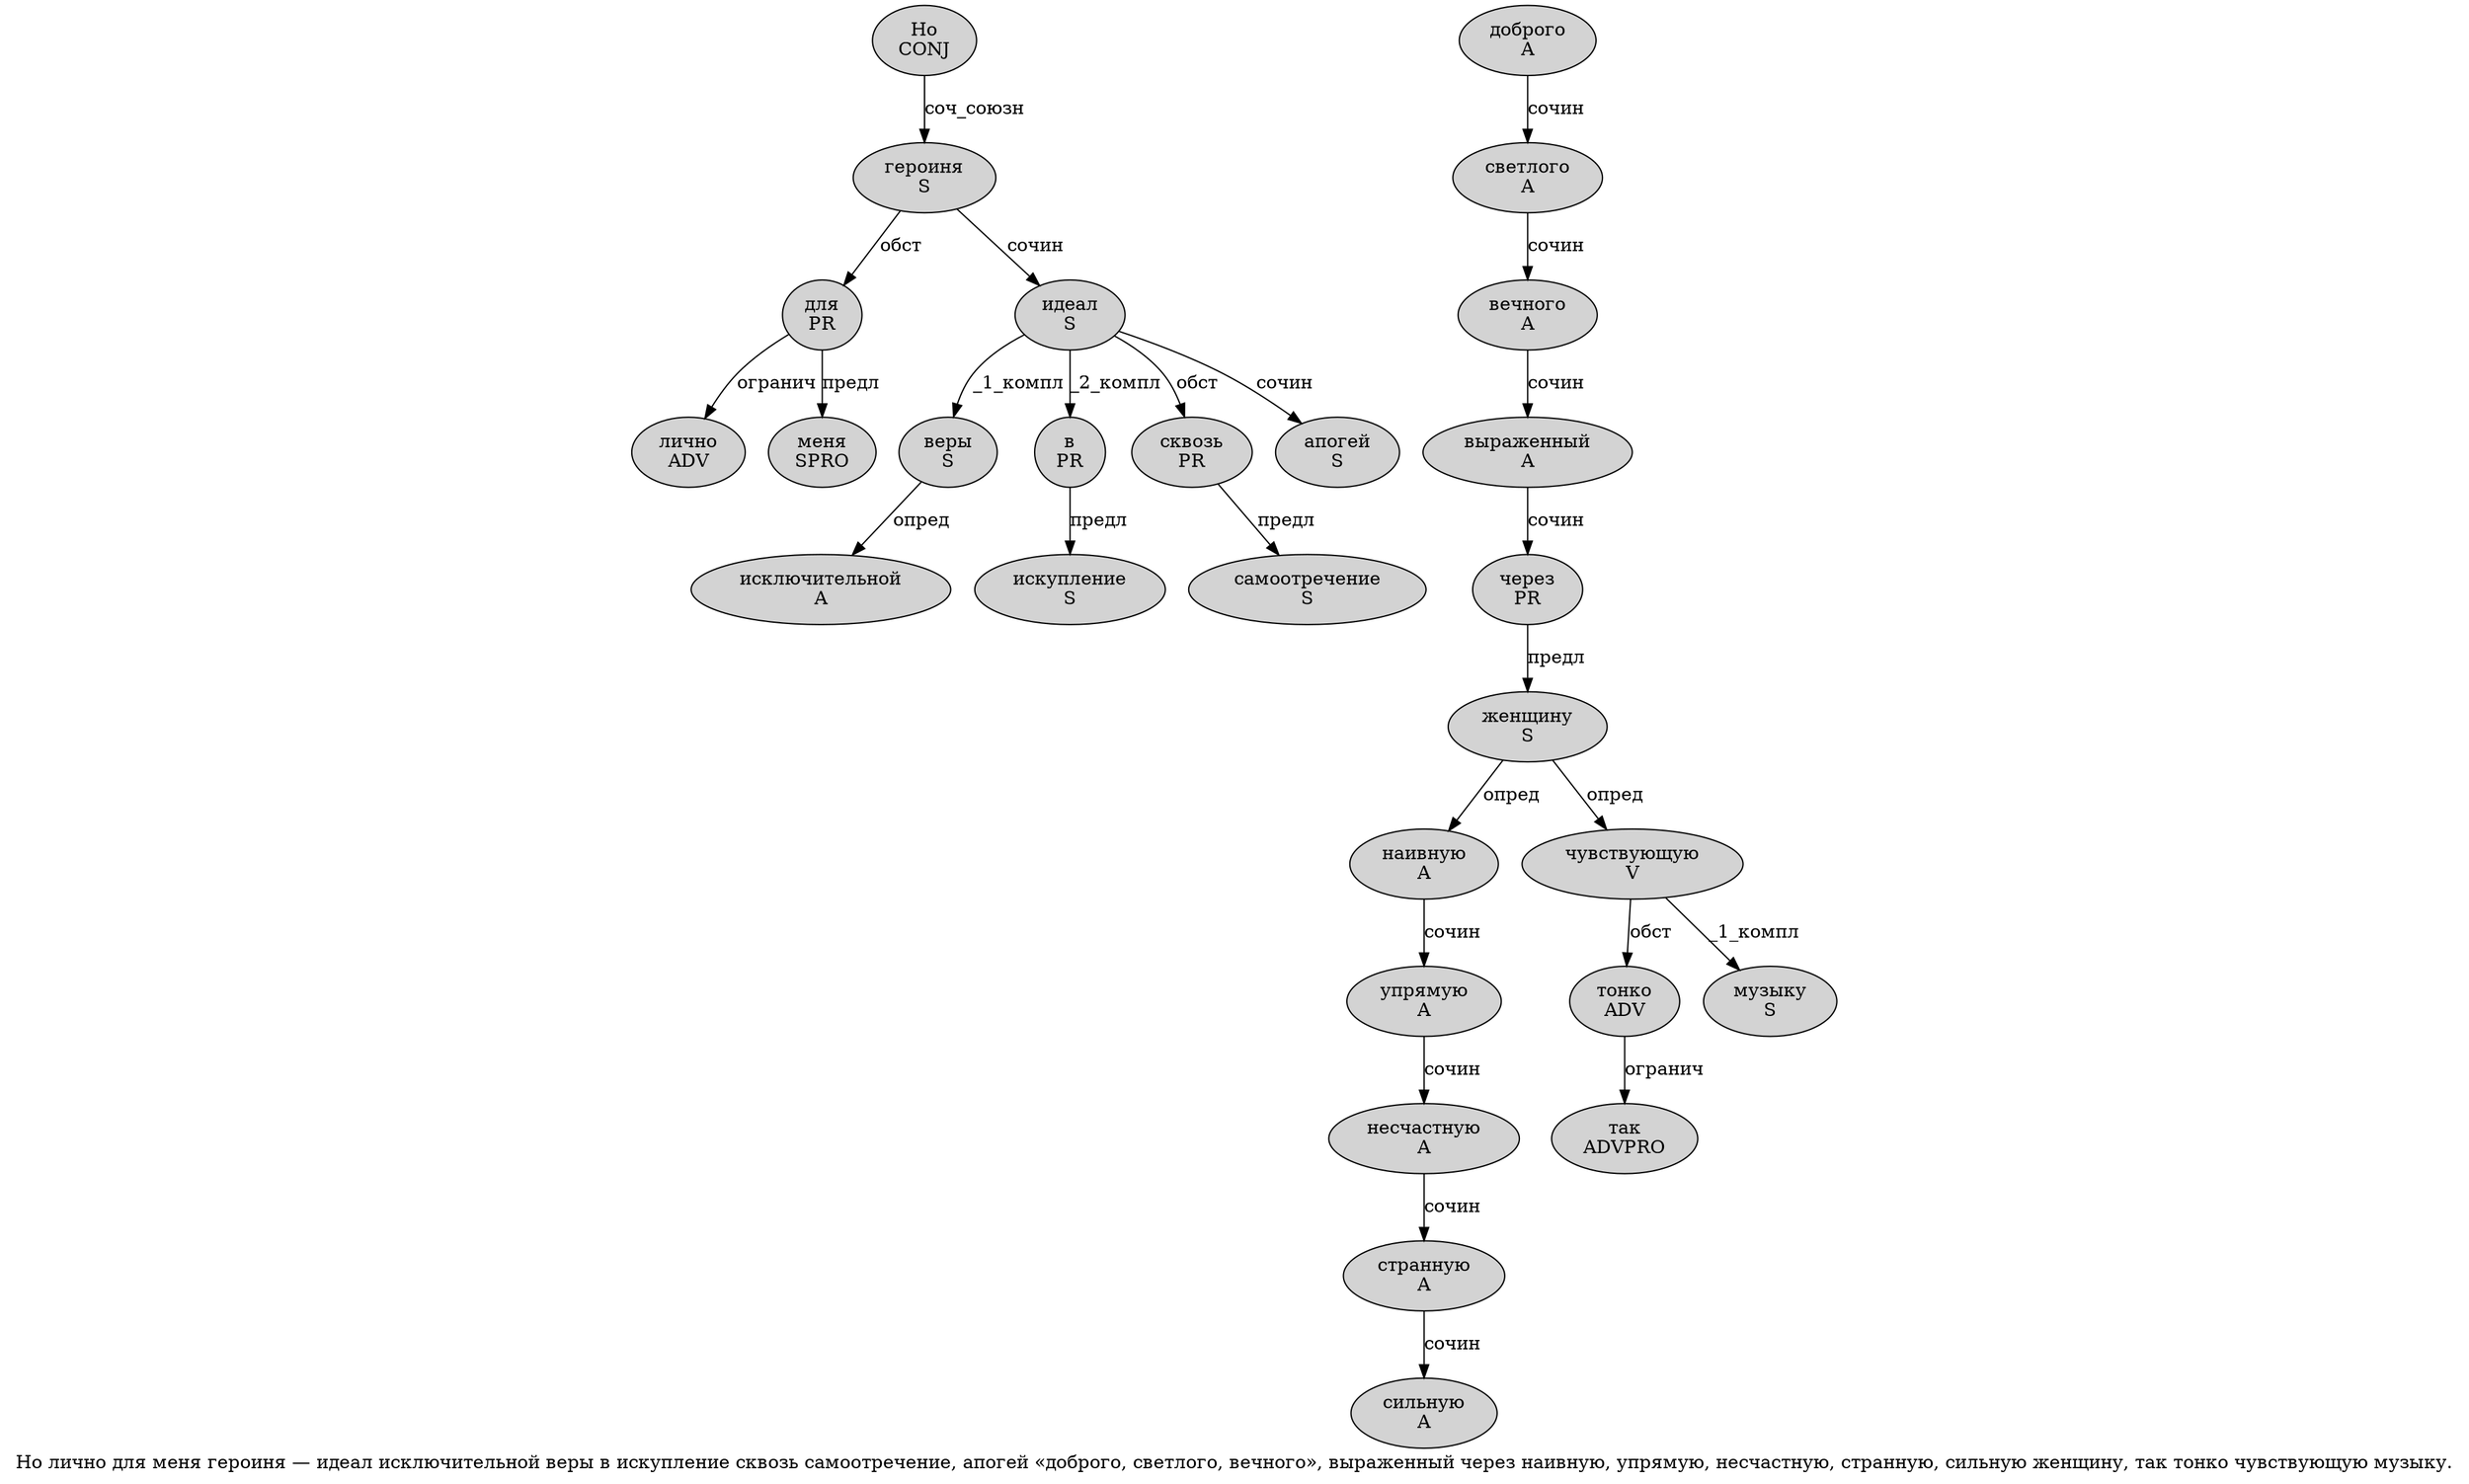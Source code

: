 digraph SENTENCE_1225 {
	graph [label="Но лично для меня героиня — идеал исключительной веры в искупление сквозь самоотречение, апогей «доброго, светлого, вечного», выраженный через наивную, упрямую, несчастную, странную, сильную женщину, так тонко чувствующую музыку."]
	node [style=filled]
		0 [label="Но
CONJ" color="" fillcolor=lightgray penwidth=1 shape=ellipse]
		1 [label="лично
ADV" color="" fillcolor=lightgray penwidth=1 shape=ellipse]
		2 [label="для
PR" color="" fillcolor=lightgray penwidth=1 shape=ellipse]
		3 [label="меня
SPRO" color="" fillcolor=lightgray penwidth=1 shape=ellipse]
		4 [label="героиня
S" color="" fillcolor=lightgray penwidth=1 shape=ellipse]
		6 [label="идеал
S" color="" fillcolor=lightgray penwidth=1 shape=ellipse]
		7 [label="исключительной
A" color="" fillcolor=lightgray penwidth=1 shape=ellipse]
		8 [label="веры
S" color="" fillcolor=lightgray penwidth=1 shape=ellipse]
		9 [label="в
PR" color="" fillcolor=lightgray penwidth=1 shape=ellipse]
		10 [label="искупление
S" color="" fillcolor=lightgray penwidth=1 shape=ellipse]
		11 [label="сквозь
PR" color="" fillcolor=lightgray penwidth=1 shape=ellipse]
		12 [label="самоотречение
S" color="" fillcolor=lightgray penwidth=1 shape=ellipse]
		14 [label="апогей
S" color="" fillcolor=lightgray penwidth=1 shape=ellipse]
		16 [label="доброго
A" color="" fillcolor=lightgray penwidth=1 shape=ellipse]
		18 [label="светлого
A" color="" fillcolor=lightgray penwidth=1 shape=ellipse]
		20 [label="вечного
A" color="" fillcolor=lightgray penwidth=1 shape=ellipse]
		23 [label="выраженный
A" color="" fillcolor=lightgray penwidth=1 shape=ellipse]
		24 [label="через
PR" color="" fillcolor=lightgray penwidth=1 shape=ellipse]
		25 [label="наивную
A" color="" fillcolor=lightgray penwidth=1 shape=ellipse]
		27 [label="упрямую
A" color="" fillcolor=lightgray penwidth=1 shape=ellipse]
		29 [label="несчастную
A" color="" fillcolor=lightgray penwidth=1 shape=ellipse]
		31 [label="странную
A" color="" fillcolor=lightgray penwidth=1 shape=ellipse]
		33 [label="сильную
A" color="" fillcolor=lightgray penwidth=1 shape=ellipse]
		34 [label="женщину
S" color="" fillcolor=lightgray penwidth=1 shape=ellipse]
		36 [label="так
ADVPRO" color="" fillcolor=lightgray penwidth=1 shape=ellipse]
		37 [label="тонко
ADV" color="" fillcolor=lightgray penwidth=1 shape=ellipse]
		38 [label="чувствующую
V" color="" fillcolor=lightgray penwidth=1 shape=ellipse]
		39 [label="музыку
S" color="" fillcolor=lightgray penwidth=1 shape=ellipse]
			6 -> 8 [label="_1_компл"]
			6 -> 9 [label="_2_компл"]
			6 -> 11 [label="обст"]
			6 -> 14 [label="сочин"]
			4 -> 2 [label="обст"]
			4 -> 6 [label="сочин"]
			34 -> 25 [label="опред"]
			34 -> 38 [label="опред"]
			18 -> 20 [label="сочин"]
			11 -> 12 [label="предл"]
			37 -> 36 [label="огранич"]
			16 -> 18 [label="сочин"]
			0 -> 4 [label="соч_союзн"]
			2 -> 1 [label="огранич"]
			2 -> 3 [label="предл"]
			29 -> 31 [label="сочин"]
			24 -> 34 [label="предл"]
			25 -> 27 [label="сочин"]
			38 -> 37 [label="обст"]
			38 -> 39 [label="_1_компл"]
			20 -> 23 [label="сочин"]
			9 -> 10 [label="предл"]
			23 -> 24 [label="сочин"]
			27 -> 29 [label="сочин"]
			31 -> 33 [label="сочин"]
			8 -> 7 [label="опред"]
}